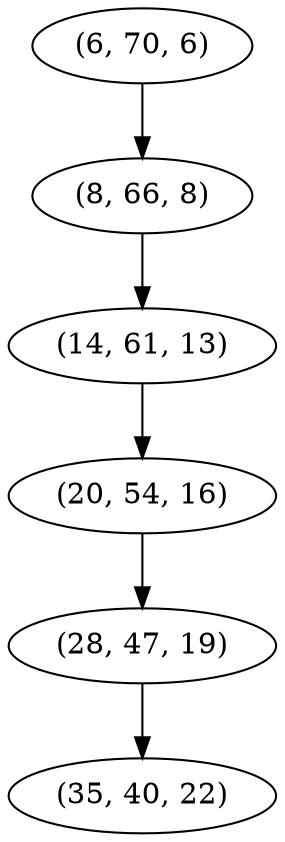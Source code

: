 digraph tree {
    "(6, 70, 6)";
    "(8, 66, 8)";
    "(14, 61, 13)";
    "(20, 54, 16)";
    "(28, 47, 19)";
    "(35, 40, 22)";
    "(6, 70, 6)" -> "(8, 66, 8)";
    "(8, 66, 8)" -> "(14, 61, 13)";
    "(14, 61, 13)" -> "(20, 54, 16)";
    "(20, 54, 16)" -> "(28, 47, 19)";
    "(28, 47, 19)" -> "(35, 40, 22)";
}
